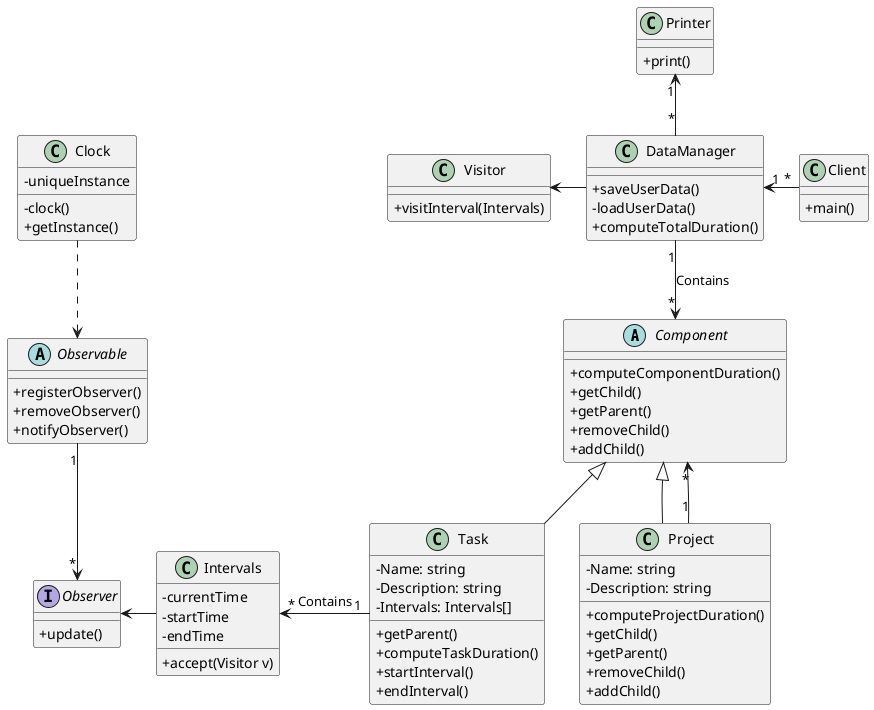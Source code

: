 @startuml 

skinparam classAttributeIconSize 0
skinparam linetype polyline

abstract class Component {
+ computeComponentDuration()
+ getChild()
+ getParent()
+ removeChild()
+ addChild()
}

class Project extends Component {
- Name: string
- Description: string
+ computeProjectDuration()
+ getChild()
+ getParent()
+ removeChild()
+ addChild()
}

class Visitor{
+ visitInterval(Intervals)
}

class Task extends Component {
- Name: string
- Description: string
- Intervals: Intervals[]
+ getParent()
+ computeTaskDuration()
+ startInterval()
+ endInterval()
}

class Intervals {
- currentTime
- startTime
- endTime
+ accept(Visitor v)
}

Interface Observer{
+ update()
}

abstract class Observable {
+ registerObserver()
+ removeObserver()
+ notifyObserver()
}

class Clock {
- uniqueInstance
- clock()
+ getInstance()
}

class Client{
+ main()
}

class DataManager{  
+ saveUserData()
- loadUserData()
+ computeTotalDuration()
}

Class Printer{
+ print()
}

Visitor <-right- DataManager
DataManager "1" -down-> "*" Component: Contains
Project "1" --> "*" Component
Client "*" -left-> "1" DataManager
Task "1" -left-> "*" Intervals:Contains
Clock .down.> Observable
Observable "1" -Down-> "*" Observer
Intervals -left-> Observer
DataManager "*" -up-> "1" Printer
Task -[hidden]right-> Project

@enduml